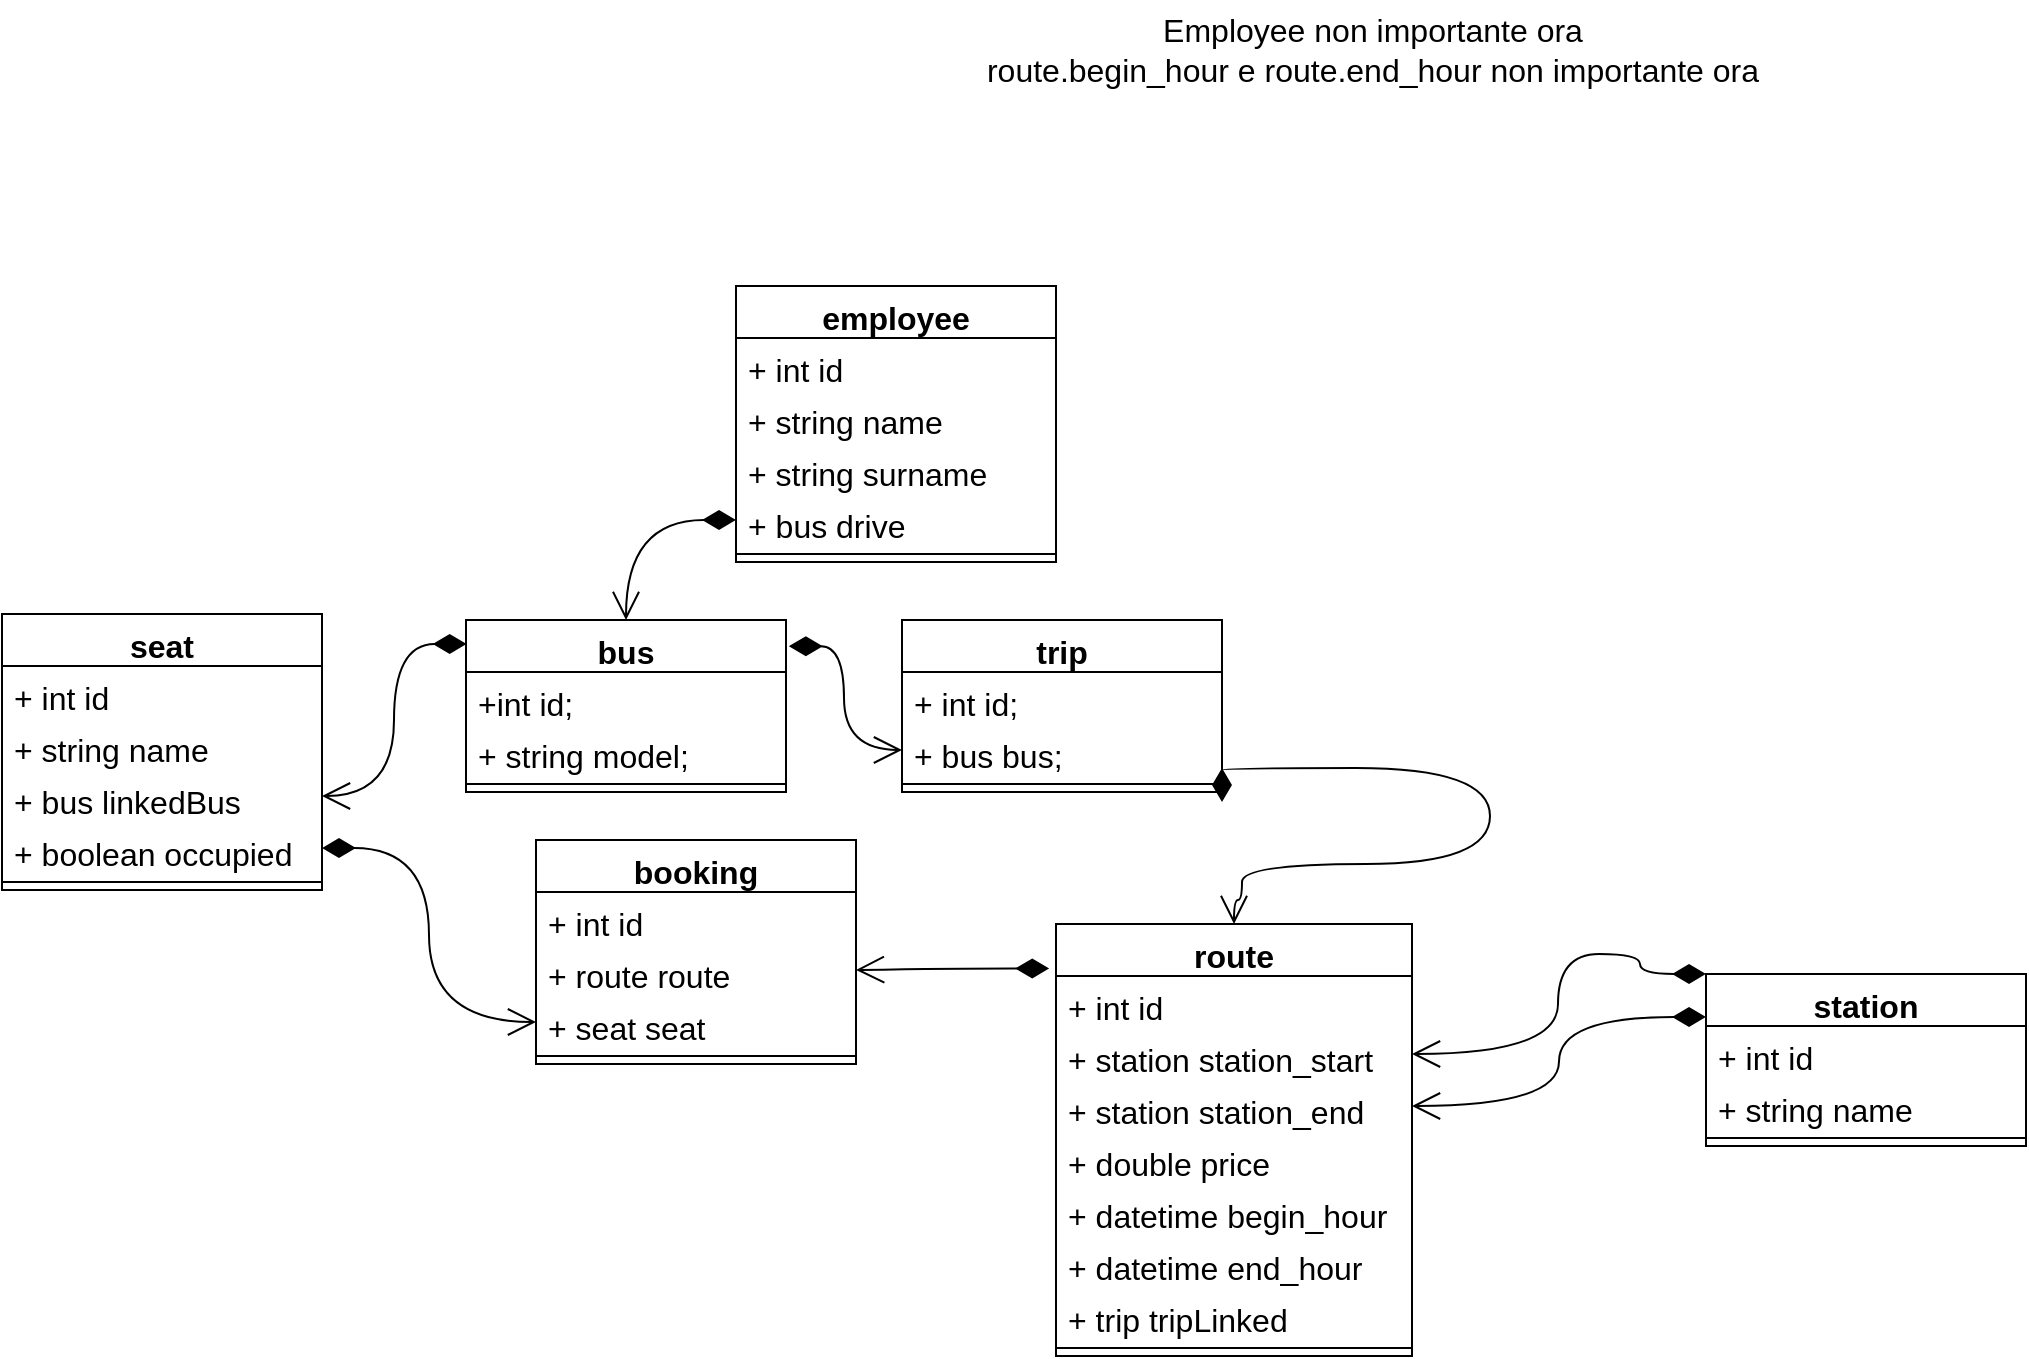 <mxfile version="20.8.15" type="device"><diagram name="Pagina-1" id="F472gxM_hzASxSc8Nqek"><mxGraphModel dx="1690" dy="1427" grid="0" gridSize="10" guides="1" tooltips="1" connect="1" arrows="1" fold="1" page="0" pageScale="1" pageWidth="827" pageHeight="1169" math="0" shadow="0"><root><mxCell id="0"/><mxCell id="1" parent="0"/><mxCell id="z8SUte_g5cn5QvkGCoZk-1" value="bus" style="swimlane;fontStyle=1;align=center;verticalAlign=top;childLayout=stackLayout;horizontal=1;startSize=26;horizontalStack=0;resizeParent=1;resizeParentMax=0;resizeLast=0;collapsible=1;marginBottom=0;fontSize=16;" parent="1" vertex="1"><mxGeometry x="-49" y="-93" width="160" height="86" as="geometry"/></mxCell><mxCell id="z8SUte_g5cn5QvkGCoZk-2" value="+int id;&#10;" style="text;strokeColor=none;fillColor=none;align=left;verticalAlign=top;spacingLeft=4;spacingRight=4;overflow=hidden;rotatable=0;points=[[0,0.5],[1,0.5]];portConstraint=eastwest;fontSize=16;" parent="z8SUte_g5cn5QvkGCoZk-1" vertex="1"><mxGeometry y="26" width="160" height="26" as="geometry"/></mxCell><mxCell id="z8SUte_g5cn5QvkGCoZk-5" value="+ string model;" style="text;strokeColor=none;fillColor=none;align=left;verticalAlign=top;spacingLeft=4;spacingRight=4;overflow=hidden;rotatable=0;points=[[0,0.5],[1,0.5]];portConstraint=eastwest;fontSize=16;" parent="z8SUte_g5cn5QvkGCoZk-1" vertex="1"><mxGeometry y="52" width="160" height="26" as="geometry"/></mxCell><mxCell id="z8SUte_g5cn5QvkGCoZk-3" value="" style="line;strokeWidth=1;fillColor=none;align=left;verticalAlign=middle;spacingTop=-1;spacingLeft=3;spacingRight=3;rotatable=0;labelPosition=right;points=[];portConstraint=eastwest;strokeColor=inherit;fontSize=16;" parent="z8SUte_g5cn5QvkGCoZk-1" vertex="1"><mxGeometry y="78" width="160" height="8" as="geometry"/></mxCell><mxCell id="z8SUte_g5cn5QvkGCoZk-7" value="seat" style="swimlane;fontStyle=1;align=center;verticalAlign=top;childLayout=stackLayout;horizontal=1;startSize=26;horizontalStack=0;resizeParent=1;resizeParentMax=0;resizeLast=0;collapsible=1;marginBottom=0;fontSize=16;" parent="1" vertex="1"><mxGeometry x="-281" y="-96" width="160" height="138" as="geometry"/></mxCell><mxCell id="z8SUte_g5cn5QvkGCoZk-8" value="+ int id" style="text;strokeColor=none;fillColor=none;align=left;verticalAlign=top;spacingLeft=4;spacingRight=4;overflow=hidden;rotatable=0;points=[[0,0.5],[1,0.5]];portConstraint=eastwest;fontSize=16;" parent="z8SUte_g5cn5QvkGCoZk-7" vertex="1"><mxGeometry y="26" width="160" height="26" as="geometry"/></mxCell><mxCell id="z8SUte_g5cn5QvkGCoZk-10" value="+ string name" style="text;strokeColor=none;fillColor=none;align=left;verticalAlign=top;spacingLeft=4;spacingRight=4;overflow=hidden;rotatable=0;points=[[0,0.5],[1,0.5]];portConstraint=eastwest;fontSize=16;" parent="z8SUte_g5cn5QvkGCoZk-7" vertex="1"><mxGeometry y="52" width="160" height="26" as="geometry"/></mxCell><mxCell id="z8SUte_g5cn5QvkGCoZk-57" value="+ bus linkedBus" style="text;strokeColor=none;fillColor=none;align=left;verticalAlign=top;spacingLeft=4;spacingRight=4;overflow=hidden;rotatable=0;points=[[0,0.5],[1,0.5]];portConstraint=eastwest;fontSize=16;" parent="z8SUte_g5cn5QvkGCoZk-7" vertex="1"><mxGeometry y="78" width="160" height="26" as="geometry"/></mxCell><mxCell id="z8SUte_g5cn5QvkGCoZk-11" value="+ boolean occupied" style="text;strokeColor=none;fillColor=none;align=left;verticalAlign=top;spacingLeft=4;spacingRight=4;overflow=hidden;rotatable=0;points=[[0,0.5],[1,0.5]];portConstraint=eastwest;fontSize=16;" parent="z8SUte_g5cn5QvkGCoZk-7" vertex="1"><mxGeometry y="104" width="160" height="26" as="geometry"/></mxCell><mxCell id="z8SUte_g5cn5QvkGCoZk-9" value="" style="line;strokeWidth=1;fillColor=none;align=left;verticalAlign=middle;spacingTop=-1;spacingLeft=3;spacingRight=3;rotatable=0;labelPosition=right;points=[];portConstraint=eastwest;strokeColor=inherit;fontSize=16;" parent="z8SUte_g5cn5QvkGCoZk-7" vertex="1"><mxGeometry y="130" width="160" height="8" as="geometry"/></mxCell><mxCell id="z8SUte_g5cn5QvkGCoZk-13" value="" style="endArrow=open;html=1;endSize=12;startArrow=diamondThin;startSize=14;startFill=1;edgeStyle=orthogonalEdgeStyle;align=left;verticalAlign=bottom;rounded=0;fontSize=12;curved=1;exitX=0.002;exitY=0.139;exitDx=0;exitDy=0;entryX=1;entryY=0.5;entryDx=0;entryDy=0;exitPerimeter=0;" parent="1" source="z8SUte_g5cn5QvkGCoZk-1" target="z8SUte_g5cn5QvkGCoZk-57" edge="1"><mxGeometry x="-1" y="60" relative="1" as="geometry"><mxPoint x="13" y="-3" as="sourcePoint"/><mxPoint x="237" y="50" as="targetPoint"/><mxPoint x="26" y="-6" as="offset"/></mxGeometry></mxCell><mxCell id="z8SUte_g5cn5QvkGCoZk-18" value="trip" style="swimlane;fontStyle=1;align=center;verticalAlign=top;childLayout=stackLayout;horizontal=1;startSize=26;horizontalStack=0;resizeParent=1;resizeParentMax=0;resizeLast=0;collapsible=1;marginBottom=0;fontSize=16;" parent="1" vertex="1"><mxGeometry x="169" y="-93" width="160" height="86" as="geometry"/></mxCell><mxCell id="z8SUte_g5cn5QvkGCoZk-19" value="+ int id;" style="text;strokeColor=none;fillColor=none;align=left;verticalAlign=top;spacingLeft=4;spacingRight=4;overflow=hidden;rotatable=0;points=[[0,0.5],[1,0.5]];portConstraint=eastwest;fontSize=16;" parent="z8SUte_g5cn5QvkGCoZk-18" vertex="1"><mxGeometry y="26" width="160" height="26" as="geometry"/></mxCell><mxCell id="z8SUte_g5cn5QvkGCoZk-23" value="+ bus bus;" style="text;strokeColor=none;fillColor=none;align=left;verticalAlign=top;spacingLeft=4;spacingRight=4;overflow=hidden;rotatable=0;points=[[0,0.5],[1,0.5]];portConstraint=eastwest;fontSize=16;" parent="z8SUte_g5cn5QvkGCoZk-18" vertex="1"><mxGeometry y="52" width="160" height="26" as="geometry"/></mxCell><mxCell id="z8SUte_g5cn5QvkGCoZk-20" value="" style="line;strokeWidth=1;fillColor=none;align=left;verticalAlign=middle;spacingTop=-1;spacingLeft=3;spacingRight=3;rotatable=0;labelPosition=right;points=[];portConstraint=eastwest;strokeColor=inherit;fontSize=16;" parent="z8SUte_g5cn5QvkGCoZk-18" vertex="1"><mxGeometry y="78" width="160" height="8" as="geometry"/></mxCell><mxCell id="z8SUte_g5cn5QvkGCoZk-25" value="route" style="swimlane;fontStyle=1;align=center;verticalAlign=top;childLayout=stackLayout;horizontal=1;startSize=26;horizontalStack=0;resizeParent=1;resizeParentMax=0;resizeLast=0;collapsible=1;marginBottom=0;fontSize=16;" parent="1" vertex="1"><mxGeometry x="246" y="59" width="178" height="216" as="geometry"/></mxCell><mxCell id="z8SUte_g5cn5QvkGCoZk-26" value="+ int id" style="text;strokeColor=none;fillColor=none;align=left;verticalAlign=top;spacingLeft=4;spacingRight=4;overflow=hidden;rotatable=0;points=[[0,0.5],[1,0.5]];portConstraint=eastwest;fontSize=16;" parent="z8SUte_g5cn5QvkGCoZk-25" vertex="1"><mxGeometry y="26" width="178" height="26" as="geometry"/></mxCell><mxCell id="z8SUte_g5cn5QvkGCoZk-28" value="+ station station_start" style="text;strokeColor=none;fillColor=none;align=left;verticalAlign=top;spacingLeft=4;spacingRight=4;overflow=hidden;rotatable=0;points=[[0,0.5],[1,0.5]];portConstraint=eastwest;fontSize=16;" parent="z8SUte_g5cn5QvkGCoZk-25" vertex="1"><mxGeometry y="52" width="178" height="26" as="geometry"/></mxCell><mxCell id="z8SUte_g5cn5QvkGCoZk-29" value="+ station station_end" style="text;strokeColor=none;fillColor=none;align=left;verticalAlign=top;spacingLeft=4;spacingRight=4;overflow=hidden;rotatable=0;points=[[0,0.5],[1,0.5]];portConstraint=eastwest;fontSize=16;" parent="z8SUte_g5cn5QvkGCoZk-25" vertex="1"><mxGeometry y="78" width="178" height="26" as="geometry"/></mxCell><mxCell id="z8SUte_g5cn5QvkGCoZk-60" value="+ double price" style="text;strokeColor=none;fillColor=none;align=left;verticalAlign=top;spacingLeft=4;spacingRight=4;overflow=hidden;rotatable=0;points=[[0,0.5],[1,0.5]];portConstraint=eastwest;fontSize=16;" parent="z8SUte_g5cn5QvkGCoZk-25" vertex="1"><mxGeometry y="104" width="178" height="26" as="geometry"/></mxCell><mxCell id="z8SUte_g5cn5QvkGCoZk-30" value="+ datetime begin_hour" style="text;strokeColor=none;fillColor=none;align=left;verticalAlign=top;spacingLeft=4;spacingRight=4;overflow=hidden;rotatable=0;points=[[0,0.5],[1,0.5]];portConstraint=eastwest;fontSize=16;" parent="z8SUte_g5cn5QvkGCoZk-25" vertex="1"><mxGeometry y="130" width="178" height="26" as="geometry"/></mxCell><mxCell id="z8SUte_g5cn5QvkGCoZk-31" value="+ datetime end_hour" style="text;strokeColor=none;fillColor=none;align=left;verticalAlign=top;spacingLeft=4;spacingRight=4;overflow=hidden;rotatable=0;points=[[0,0.5],[1,0.5]];portConstraint=eastwest;fontSize=16;" parent="z8SUte_g5cn5QvkGCoZk-25" vertex="1"><mxGeometry y="156" width="178" height="26" as="geometry"/></mxCell><mxCell id="z8SUte_g5cn5QvkGCoZk-62" value="+ trip tripLinked" style="text;strokeColor=none;fillColor=none;align=left;verticalAlign=top;spacingLeft=4;spacingRight=4;overflow=hidden;rotatable=0;points=[[0,0.5],[1,0.5]];portConstraint=eastwest;fontSize=16;" parent="z8SUte_g5cn5QvkGCoZk-25" vertex="1"><mxGeometry y="182" width="178" height="26" as="geometry"/></mxCell><mxCell id="z8SUte_g5cn5QvkGCoZk-27" value="" style="line;strokeWidth=1;fillColor=none;align=left;verticalAlign=middle;spacingTop=-1;spacingLeft=3;spacingRight=3;rotatable=0;labelPosition=right;points=[];portConstraint=eastwest;strokeColor=inherit;fontSize=16;" parent="z8SUte_g5cn5QvkGCoZk-25" vertex="1"><mxGeometry y="208" width="178" height="8" as="geometry"/></mxCell><mxCell id="z8SUte_g5cn5QvkGCoZk-33" value="" style="endArrow=open;html=1;endSize=12;startArrow=diamondThin;startSize=14;startFill=1;edgeStyle=orthogonalEdgeStyle;align=left;verticalAlign=bottom;rounded=0;fontSize=12;curved=1;exitX=1;exitY=0.5;exitDx=0;exitDy=0;entryX=0.5;entryY=0;entryDx=0;entryDy=0;" parent="1" target="z8SUte_g5cn5QvkGCoZk-25" edge="1"><mxGeometry x="-1" y="62" relative="1" as="geometry"><mxPoint x="329" y="-2" as="sourcePoint"/><mxPoint x="286" y="298" as="targetPoint"/><Array as="points"><mxPoint x="463" y="-19"/><mxPoint x="463" y="29"/><mxPoint x="339" y="29"/><mxPoint x="339" y="47"/><mxPoint x="335" y="47"/></Array><mxPoint x="41" y="-16" as="offset"/></mxGeometry></mxCell><mxCell id="z8SUte_g5cn5QvkGCoZk-36" value="employee" style="swimlane;fontStyle=1;align=center;verticalAlign=top;childLayout=stackLayout;horizontal=1;startSize=26;horizontalStack=0;resizeParent=1;resizeParentMax=0;resizeLast=0;collapsible=1;marginBottom=0;fontSize=16;" parent="1" vertex="1"><mxGeometry x="86" y="-260" width="160" height="138" as="geometry"/></mxCell><mxCell id="z8SUte_g5cn5QvkGCoZk-37" value="+ int id" style="text;strokeColor=none;fillColor=none;align=left;verticalAlign=top;spacingLeft=4;spacingRight=4;overflow=hidden;rotatable=0;points=[[0,0.5],[1,0.5]];portConstraint=eastwest;fontSize=16;" parent="z8SUte_g5cn5QvkGCoZk-36" vertex="1"><mxGeometry y="26" width="160" height="26" as="geometry"/></mxCell><mxCell id="z8SUte_g5cn5QvkGCoZk-39" value="+ string name" style="text;strokeColor=none;fillColor=none;align=left;verticalAlign=top;spacingLeft=4;spacingRight=4;overflow=hidden;rotatable=0;points=[[0,0.5],[1,0.5]];portConstraint=eastwest;fontSize=16;" parent="z8SUte_g5cn5QvkGCoZk-36" vertex="1"><mxGeometry y="52" width="160" height="26" as="geometry"/></mxCell><mxCell id="z8SUte_g5cn5QvkGCoZk-40" value="+ string surname" style="text;strokeColor=none;fillColor=none;align=left;verticalAlign=top;spacingLeft=4;spacingRight=4;overflow=hidden;rotatable=0;points=[[0,0.5],[1,0.5]];portConstraint=eastwest;fontSize=16;" parent="z8SUte_g5cn5QvkGCoZk-36" vertex="1"><mxGeometry y="78" width="160" height="26" as="geometry"/></mxCell><mxCell id="z8SUte_g5cn5QvkGCoZk-41" value="+ bus drive" style="text;strokeColor=none;fillColor=none;align=left;verticalAlign=top;spacingLeft=4;spacingRight=4;overflow=hidden;rotatable=0;points=[[0,0.5],[1,0.5]];portConstraint=eastwest;fontSize=16;" parent="z8SUte_g5cn5QvkGCoZk-36" vertex="1"><mxGeometry y="104" width="160" height="26" as="geometry"/></mxCell><mxCell id="z8SUte_g5cn5QvkGCoZk-38" value="" style="line;strokeWidth=1;fillColor=none;align=left;verticalAlign=middle;spacingTop=-1;spacingLeft=3;spacingRight=3;rotatable=0;labelPosition=right;points=[];portConstraint=eastwest;strokeColor=inherit;fontSize=16;" parent="z8SUte_g5cn5QvkGCoZk-36" vertex="1"><mxGeometry y="130" width="160" height="8" as="geometry"/></mxCell><mxCell id="z8SUte_g5cn5QvkGCoZk-42" value="" style="endArrow=open;html=1;endSize=12;startArrow=diamondThin;startSize=14;startFill=1;edgeStyle=orthogonalEdgeStyle;align=left;verticalAlign=bottom;rounded=0;fontSize=12;curved=1;exitX=0;exitY=0.5;exitDx=0;exitDy=0;entryX=0.5;entryY=0;entryDx=0;entryDy=0;" parent="1" source="z8SUte_g5cn5QvkGCoZk-41" target="z8SUte_g5cn5QvkGCoZk-1" edge="1"><mxGeometry x="-1" y="78" relative="1" as="geometry"><mxPoint x="104" as="sourcePoint"/><mxPoint x="264" as="targetPoint"/><mxPoint x="27" y="-5" as="offset"/></mxGeometry></mxCell><mxCell id="z8SUte_g5cn5QvkGCoZk-44" value="booking" style="swimlane;fontStyle=1;align=center;verticalAlign=top;childLayout=stackLayout;horizontal=1;startSize=26;horizontalStack=0;resizeParent=1;resizeParentMax=0;resizeLast=0;collapsible=1;marginBottom=0;fontSize=16;" parent="1" vertex="1"><mxGeometry x="-14" y="17" width="160" height="112" as="geometry"/></mxCell><mxCell id="z8SUte_g5cn5QvkGCoZk-45" value="+ int id" style="text;strokeColor=none;fillColor=none;align=left;verticalAlign=top;spacingLeft=4;spacingRight=4;overflow=hidden;rotatable=0;points=[[0,0.5],[1,0.5]];portConstraint=eastwest;fontSize=16;" parent="z8SUte_g5cn5QvkGCoZk-44" vertex="1"><mxGeometry y="26" width="160" height="26" as="geometry"/></mxCell><mxCell id="z8SUte_g5cn5QvkGCoZk-47" value="+ route route" style="text;strokeColor=none;fillColor=none;align=left;verticalAlign=top;spacingLeft=4;spacingRight=4;overflow=hidden;rotatable=0;points=[[0,0.5],[1,0.5]];portConstraint=eastwest;fontSize=16;" parent="z8SUte_g5cn5QvkGCoZk-44" vertex="1"><mxGeometry y="52" width="160" height="26" as="geometry"/></mxCell><mxCell id="z8SUte_g5cn5QvkGCoZk-55" value="+ seat seat" style="text;strokeColor=none;fillColor=none;align=left;verticalAlign=top;spacingLeft=4;spacingRight=4;overflow=hidden;rotatable=0;points=[[0,0.5],[1,0.5]];portConstraint=eastwest;fontSize=16;" parent="z8SUte_g5cn5QvkGCoZk-44" vertex="1"><mxGeometry y="78" width="160" height="26" as="geometry"/></mxCell><mxCell id="z8SUte_g5cn5QvkGCoZk-46" value="" style="line;strokeWidth=1;fillColor=none;align=left;verticalAlign=middle;spacingTop=-1;spacingLeft=3;spacingRight=3;rotatable=0;labelPosition=right;points=[];portConstraint=eastwest;strokeColor=inherit;fontSize=16;" parent="z8SUte_g5cn5QvkGCoZk-44" vertex="1"><mxGeometry y="104" width="160" height="8" as="geometry"/></mxCell><mxCell id="z8SUte_g5cn5QvkGCoZk-48" value="" style="endArrow=open;html=1;endSize=12;startArrow=diamondThin;startSize=14;startFill=1;edgeStyle=orthogonalEdgeStyle;align=left;verticalAlign=bottom;rounded=0;fontSize=12;curved=1;entryX=1;entryY=0.5;entryDx=0;entryDy=0;exitX=-0.019;exitY=0.103;exitDx=0;exitDy=0;exitPerimeter=0;" parent="1" source="z8SUte_g5cn5QvkGCoZk-25" target="z8SUte_g5cn5QvkGCoZk-47" edge="1"><mxGeometry x="-0.457" y="-38" relative="1" as="geometry"><mxPoint x="196" y="234" as="sourcePoint"/><mxPoint x="264" y="200" as="targetPoint"/><mxPoint as="offset"/></mxGeometry></mxCell><mxCell id="z8SUte_g5cn5QvkGCoZk-49" value="station" style="swimlane;fontStyle=1;align=center;verticalAlign=top;childLayout=stackLayout;horizontal=1;startSize=26;horizontalStack=0;resizeParent=1;resizeParentMax=0;resizeLast=0;collapsible=1;marginBottom=0;fontSize=16;" parent="1" vertex="1"><mxGeometry x="571" y="84" width="160" height="86" as="geometry"/></mxCell><mxCell id="z8SUte_g5cn5QvkGCoZk-50" value="+ int id " style="text;strokeColor=none;fillColor=none;align=left;verticalAlign=top;spacingLeft=4;spacingRight=4;overflow=hidden;rotatable=0;points=[[0,0.5],[1,0.5]];portConstraint=eastwest;fontSize=16;" parent="z8SUte_g5cn5QvkGCoZk-49" vertex="1"><mxGeometry y="26" width="160" height="26" as="geometry"/></mxCell><mxCell id="z8SUte_g5cn5QvkGCoZk-52" value="+ string name" style="text;strokeColor=none;fillColor=none;align=left;verticalAlign=top;spacingLeft=4;spacingRight=4;overflow=hidden;rotatable=0;points=[[0,0.5],[1,0.5]];portConstraint=eastwest;fontSize=16;" parent="z8SUte_g5cn5QvkGCoZk-49" vertex="1"><mxGeometry y="52" width="160" height="26" as="geometry"/></mxCell><mxCell id="z8SUte_g5cn5QvkGCoZk-51" value="" style="line;strokeWidth=1;fillColor=none;align=left;verticalAlign=middle;spacingTop=-1;spacingLeft=3;spacingRight=3;rotatable=0;labelPosition=right;points=[];portConstraint=eastwest;strokeColor=inherit;fontSize=16;" parent="z8SUte_g5cn5QvkGCoZk-49" vertex="1"><mxGeometry y="78" width="160" height="8" as="geometry"/></mxCell><mxCell id="z8SUte_g5cn5QvkGCoZk-53" value="" style="endArrow=open;html=1;endSize=12;startArrow=diamondThin;startSize=14;startFill=1;edgeStyle=orthogonalEdgeStyle;align=left;verticalAlign=bottom;rounded=0;fontSize=12;curved=1;exitX=0;exitY=0;exitDx=0;exitDy=0;entryX=1;entryY=0.5;entryDx=0;entryDy=0;" parent="1" source="z8SUte_g5cn5QvkGCoZk-49" target="z8SUte_g5cn5QvkGCoZk-28" edge="1"><mxGeometry x="-0.496" y="-94" relative="1" as="geometry"><mxPoint x="485" y="70" as="sourcePoint"/><mxPoint x="645" y="70" as="targetPoint"/><Array as="points"><mxPoint x="538" y="84"/><mxPoint x="538" y="74"/><mxPoint x="497" y="74"/><mxPoint x="497" y="124"/></Array><mxPoint as="offset"/></mxGeometry></mxCell><mxCell id="z8SUte_g5cn5QvkGCoZk-54" value="" style="endArrow=open;html=1;endSize=12;startArrow=diamondThin;startSize=14;startFill=1;edgeStyle=orthogonalEdgeStyle;align=left;verticalAlign=bottom;rounded=0;fontSize=12;curved=1;exitX=0;exitY=0.25;exitDx=0;exitDy=0;entryX=1;entryY=0.5;entryDx=0;entryDy=0;" parent="1" source="z8SUte_g5cn5QvkGCoZk-49" target="z8SUte_g5cn5QvkGCoZk-29" edge="1"><mxGeometry x="-1" y="-94" relative="1" as="geometry"><mxPoint x="485" y="70" as="sourcePoint"/><mxPoint x="645" y="70" as="targetPoint"/><mxPoint x="12" as="offset"/></mxGeometry></mxCell><mxCell id="z8SUte_g5cn5QvkGCoZk-56" value="" style="endArrow=open;html=1;endSize=12;startArrow=diamondThin;startSize=14;startFill=1;edgeStyle=orthogonalEdgeStyle;align=left;verticalAlign=bottom;rounded=0;fontSize=12;curved=1;exitX=1;exitY=0.5;exitDx=0;exitDy=0;entryX=0;entryY=0.5;entryDx=0;entryDy=0;" parent="1" source="z8SUte_g5cn5QvkGCoZk-11" target="z8SUte_g5cn5QvkGCoZk-55" edge="1"><mxGeometry x="0.517" y="-81" relative="1" as="geometry"><mxPoint x="485" y="-63" as="sourcePoint"/><mxPoint x="645" y="-63" as="targetPoint"/><mxPoint x="-80" y="-77" as="offset"/></mxGeometry></mxCell><mxCell id="z8SUte_g5cn5QvkGCoZk-58" value="Employee non importante ora&lt;br&gt;route.begin_hour e route.end_hour non importante ora" style="text;html=1;align=center;verticalAlign=middle;resizable=0;points=[];autosize=1;strokeColor=none;fillColor=none;fontSize=16;" parent="1" vertex="1"><mxGeometry x="202" y="-403" width="404" height="50" as="geometry"/></mxCell><mxCell id="z8SUte_g5cn5QvkGCoZk-59" value="" style="endArrow=open;html=1;endSize=12;startArrow=diamondThin;startSize=14;startFill=1;edgeStyle=orthogonalEdgeStyle;align=left;verticalAlign=bottom;rounded=0;fontSize=12;curved=1;exitX=1.009;exitY=0.152;exitDx=0;exitDy=0;exitPerimeter=0;entryX=0;entryY=0.5;entryDx=0;entryDy=0;" parent="1" source="z8SUte_g5cn5QvkGCoZk-1" target="z8SUte_g5cn5QvkGCoZk-23" edge="1"><mxGeometry x="-0.388" y="205" relative="1" as="geometry"><mxPoint x="133" y="-70" as="sourcePoint"/><mxPoint x="266" y="-67" as="targetPoint"/><mxPoint x="-15" y="-77" as="offset"/></mxGeometry></mxCell></root></mxGraphModel></diagram></mxfile>